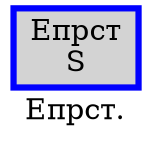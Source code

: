 digraph SENTENCE_3256 {
	graph [label="Епрст."]
	node [style=filled]
		0 [label="Епрст
S" color=blue fillcolor=lightgray penwidth=3 shape=box]
}